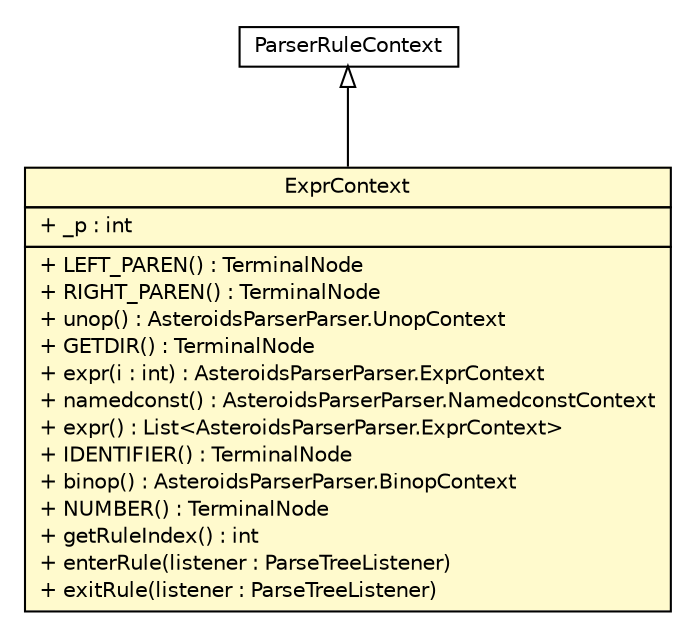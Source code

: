 #!/usr/local/bin/dot
#
# Class diagram 
# Generated by UMLGraph version R5_6 (http://www.umlgraph.org/)
#

digraph G {
	edge [fontname="Helvetica",fontsize=10,labelfontname="Helvetica",labelfontsize=10];
	node [fontname="Helvetica",fontsize=10,shape=plaintext];
	nodesep=0.25;
	ranksep=0.5;
	// model.programs.parsing.AsteroidsParserParser.ExprContext
	c5323 [label=<<table title="model.programs.parsing.AsteroidsParserParser.ExprContext" border="0" cellborder="1" cellspacing="0" cellpadding="2" port="p" bgcolor="lemonChiffon" href="./AsteroidsParserParser.ExprContext.html">
		<tr><td><table border="0" cellspacing="0" cellpadding="1">
<tr><td align="center" balign="center"> ExprContext </td></tr>
		</table></td></tr>
		<tr><td><table border="0" cellspacing="0" cellpadding="1">
<tr><td align="left" balign="left"> + _p : int </td></tr>
		</table></td></tr>
		<tr><td><table border="0" cellspacing="0" cellpadding="1">
<tr><td align="left" balign="left"> + LEFT_PAREN() : TerminalNode </td></tr>
<tr><td align="left" balign="left"> + RIGHT_PAREN() : TerminalNode </td></tr>
<tr><td align="left" balign="left"> + unop() : AsteroidsParserParser.UnopContext </td></tr>
<tr><td align="left" balign="left"> + GETDIR() : TerminalNode </td></tr>
<tr><td align="left" balign="left"> + expr(i : int) : AsteroidsParserParser.ExprContext </td></tr>
<tr><td align="left" balign="left"> + namedconst() : AsteroidsParserParser.NamedconstContext </td></tr>
<tr><td align="left" balign="left"> + expr() : List&lt;AsteroidsParserParser.ExprContext&gt; </td></tr>
<tr><td align="left" balign="left"> + IDENTIFIER() : TerminalNode </td></tr>
<tr><td align="left" balign="left"> + binop() : AsteroidsParserParser.BinopContext </td></tr>
<tr><td align="left" balign="left"> + NUMBER() : TerminalNode </td></tr>
<tr><td align="left" balign="left"> + getRuleIndex() : int </td></tr>
<tr><td align="left" balign="left"> + enterRule(listener : ParseTreeListener) </td></tr>
<tr><td align="left" balign="left"> + exitRule(listener : ParseTreeListener) </td></tr>
		</table></td></tr>
		</table>>, URL="./AsteroidsParserParser.ExprContext.html", fontname="Helvetica", fontcolor="black", fontsize=10.0];
	//model.programs.parsing.AsteroidsParserParser.ExprContext extends ParserRuleContext
	c5405:p -> c5323:p [dir=back,arrowtail=empty];
	// ParserRuleContext
	c5405[label=<<table title="ParserRuleContext" border="0" cellborder="1" cellspacing="0" cellpadding="2" port="p" href="http://java.sun.com/j2se/1.4.2/docs/api//ParserRuleContext.html">
		<tr><td><table border="0" cellspacing="0" cellpadding="1">
<tr><td align="center" balign="center"> ParserRuleContext </td></tr>
		</table></td></tr>
		</table>>, fontname="Helvetica", fontcolor="black", fontsize=10.0];
}

